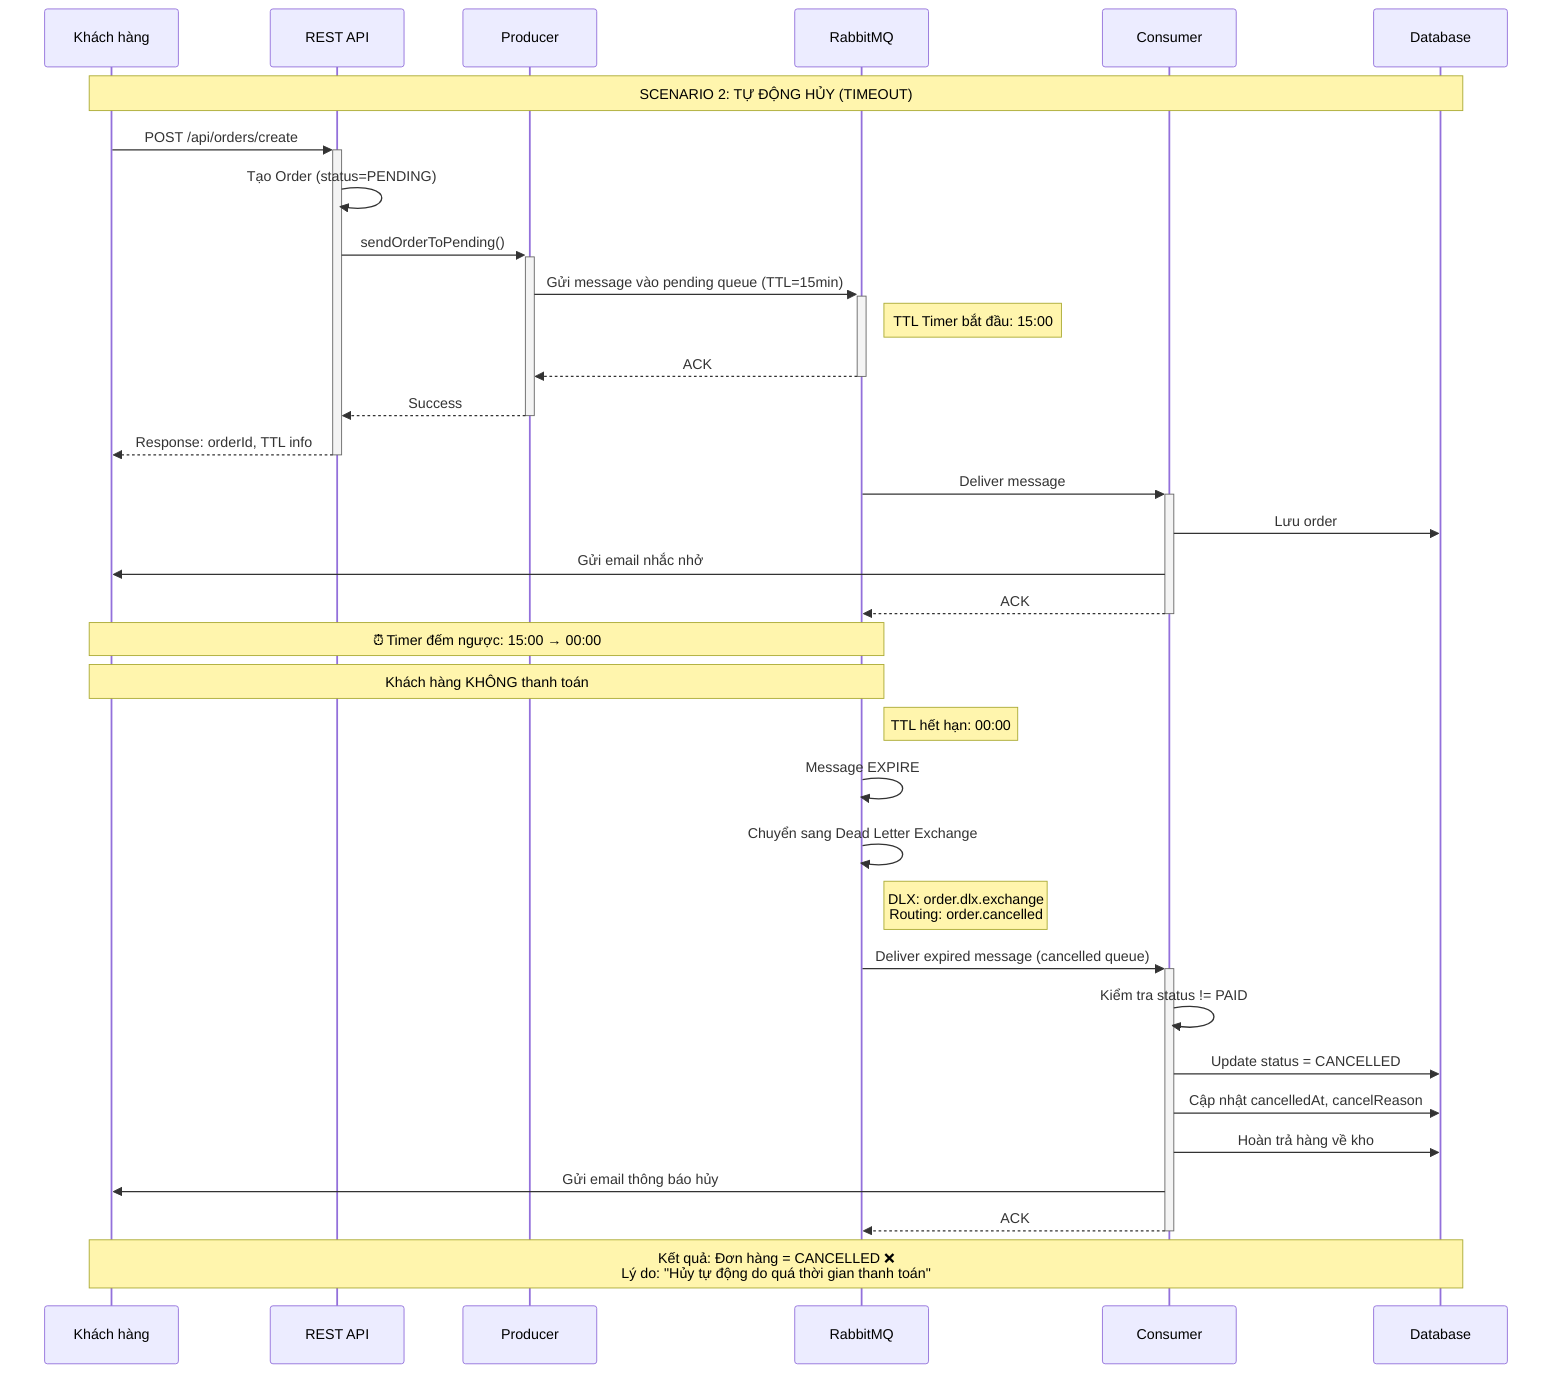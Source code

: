sequenceDiagram
    participant C as Khách hàng
    participant API as REST API
    participant P as Producer
    participant Q as RabbitMQ
    participant CON as Consumer
    participant DB as Database
    
    Note over C,DB: SCENARIO 2: TỰ ĐỘNG HỦY (TIMEOUT)
    
    C->>+API: POST /api/orders/create
    API->>API: Tạo Order (status=PENDING)
    API->>+P: sendOrderToPending()
    P->>+Q: Gửi message vào pending queue (TTL=15min)
    Note right of Q: TTL Timer bắt đầu: 15:00
    Q-->>-P: ACK
    P-->>-API: Success
    API-->>-C: Response: orderId, TTL info
    
    Q->>+CON: Deliver message
    CON->>DB: Lưu order
    CON->>C: Gửi email nhắc nhở
    CON-->>-Q: ACK
    
    Note over C,Q: ⏰ Timer đếm ngược: 15:00 → 00:00
    Note over C,Q: Khách hàng KHÔNG thanh toán
    
    Note right of Q: TTL hết hạn: 00:00
    Q->>Q: Message EXPIRE
    Q->>Q: Chuyển sang Dead Letter Exchange
    Note right of Q: DLX: order.dlx.exchange<br/>Routing: order.cancelled
    
    Q->>+CON: Deliver expired message (cancelled queue)
    CON->>CON: Kiểm tra status != PAID
    CON->>DB: Update status = CANCELLED
    CON->>DB: Cập nhật cancelledAt, cancelReason
    CON->>DB: Hoàn trả hàng về kho
    CON->>C: Gửi email thông báo hủy
    CON-->>-Q: ACK
    
    Note over C,DB: Kết quả: Đơn hàng = CANCELLED ❌<br/>Lý do: "Hủy tự động do quá thời gian thanh toán"